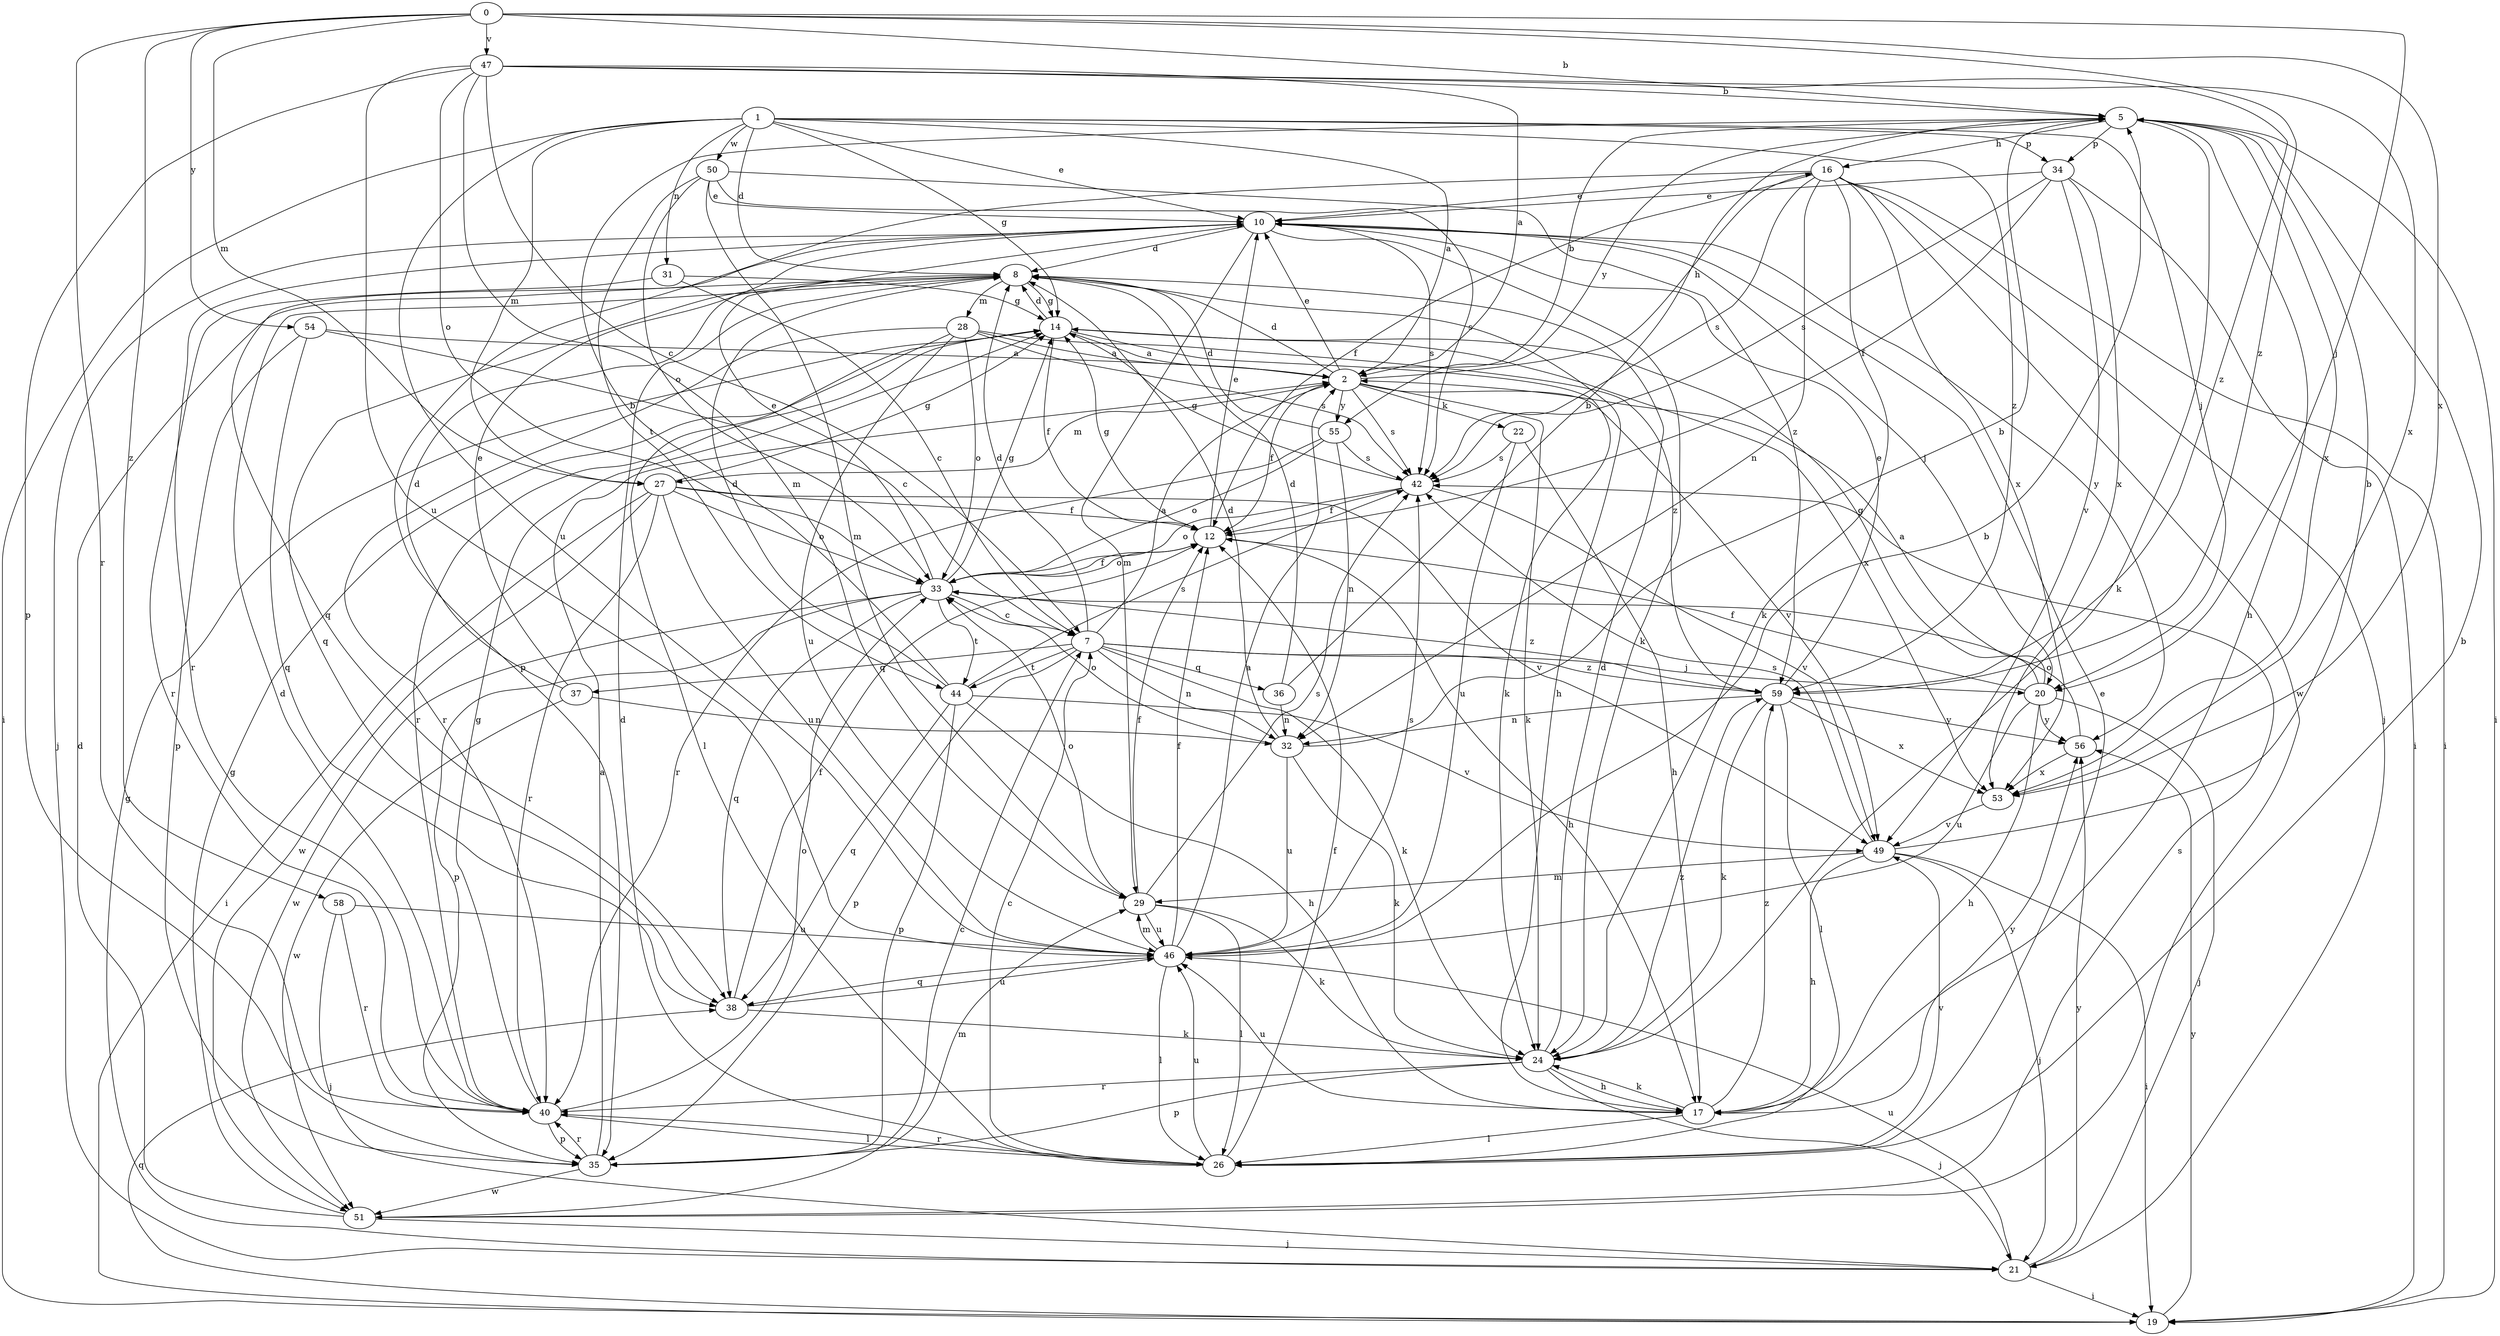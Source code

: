strict digraph  {
0;
1;
2;
5;
7;
8;
10;
12;
14;
16;
17;
19;
20;
21;
22;
24;
26;
27;
28;
29;
31;
32;
33;
34;
35;
36;
37;
38;
40;
42;
44;
46;
47;
49;
50;
51;
53;
54;
55;
56;
58;
59;
0 -> 5  [label=b];
0 -> 20  [label=j];
0 -> 27  [label=m];
0 -> 40  [label=r];
0 -> 47  [label=v];
0 -> 53  [label=x];
0 -> 54  [label=y];
0 -> 58  [label=z];
0 -> 59  [label=z];
1 -> 2  [label=a];
1 -> 8  [label=d];
1 -> 10  [label=e];
1 -> 14  [label=g];
1 -> 19  [label=i];
1 -> 20  [label=j];
1 -> 27  [label=m];
1 -> 31  [label=n];
1 -> 34  [label=p];
1 -> 46  [label=u];
1 -> 50  [label=w];
1 -> 59  [label=z];
2 -> 5  [label=b];
2 -> 8  [label=d];
2 -> 10  [label=e];
2 -> 12  [label=f];
2 -> 16  [label=h];
2 -> 22  [label=k];
2 -> 24  [label=k];
2 -> 27  [label=m];
2 -> 42  [label=s];
2 -> 49  [label=v];
2 -> 55  [label=y];
5 -> 16  [label=h];
5 -> 17  [label=h];
5 -> 19  [label=i];
5 -> 24  [label=k];
5 -> 34  [label=p];
5 -> 53  [label=x];
5 -> 55  [label=y];
7 -> 2  [label=a];
7 -> 8  [label=d];
7 -> 20  [label=j];
7 -> 24  [label=k];
7 -> 32  [label=n];
7 -> 35  [label=p];
7 -> 36  [label=q];
7 -> 37  [label=q];
7 -> 44  [label=t];
7 -> 59  [label=z];
8 -> 14  [label=g];
8 -> 17  [label=h];
8 -> 28  [label=m];
8 -> 38  [label=q];
10 -> 8  [label=d];
10 -> 20  [label=j];
10 -> 21  [label=j];
10 -> 24  [label=k];
10 -> 29  [label=m];
10 -> 38  [label=q];
10 -> 40  [label=r];
10 -> 42  [label=s];
10 -> 56  [label=y];
12 -> 10  [label=e];
12 -> 14  [label=g];
12 -> 17  [label=h];
12 -> 33  [label=o];
14 -> 2  [label=a];
14 -> 8  [label=d];
14 -> 12  [label=f];
14 -> 24  [label=k];
14 -> 40  [label=r];
14 -> 53  [label=x];
16 -> 10  [label=e];
16 -> 12  [label=f];
16 -> 19  [label=i];
16 -> 21  [label=j];
16 -> 24  [label=k];
16 -> 32  [label=n];
16 -> 35  [label=p];
16 -> 42  [label=s];
16 -> 51  [label=w];
16 -> 53  [label=x];
17 -> 24  [label=k];
17 -> 26  [label=l];
17 -> 46  [label=u];
17 -> 56  [label=y];
17 -> 59  [label=z];
19 -> 38  [label=q];
19 -> 56  [label=y];
20 -> 2  [label=a];
20 -> 12  [label=f];
20 -> 14  [label=g];
20 -> 17  [label=h];
20 -> 21  [label=j];
20 -> 46  [label=u];
20 -> 56  [label=y];
21 -> 14  [label=g];
21 -> 19  [label=i];
21 -> 46  [label=u];
21 -> 56  [label=y];
22 -> 17  [label=h];
22 -> 42  [label=s];
22 -> 46  [label=u];
24 -> 8  [label=d];
24 -> 17  [label=h];
24 -> 21  [label=j];
24 -> 35  [label=p];
24 -> 40  [label=r];
24 -> 59  [label=z];
26 -> 5  [label=b];
26 -> 7  [label=c];
26 -> 8  [label=d];
26 -> 10  [label=e];
26 -> 12  [label=f];
26 -> 40  [label=r];
26 -> 46  [label=u];
26 -> 49  [label=v];
27 -> 12  [label=f];
27 -> 14  [label=g];
27 -> 19  [label=i];
27 -> 33  [label=o];
27 -> 40  [label=r];
27 -> 46  [label=u];
27 -> 49  [label=v];
27 -> 51  [label=w];
28 -> 2  [label=a];
28 -> 26  [label=l];
28 -> 33  [label=o];
28 -> 40  [label=r];
28 -> 42  [label=s];
28 -> 46  [label=u];
28 -> 59  [label=z];
29 -> 12  [label=f];
29 -> 24  [label=k];
29 -> 26  [label=l];
29 -> 33  [label=o];
29 -> 42  [label=s];
29 -> 46  [label=u];
31 -> 7  [label=c];
31 -> 14  [label=g];
31 -> 40  [label=r];
32 -> 5  [label=b];
32 -> 8  [label=d];
32 -> 24  [label=k];
32 -> 33  [label=o];
32 -> 46  [label=u];
33 -> 7  [label=c];
33 -> 10  [label=e];
33 -> 12  [label=f];
33 -> 14  [label=g];
33 -> 35  [label=p];
33 -> 38  [label=q];
33 -> 44  [label=t];
33 -> 51  [label=w];
33 -> 59  [label=z];
34 -> 10  [label=e];
34 -> 12  [label=f];
34 -> 19  [label=i];
34 -> 42  [label=s];
34 -> 49  [label=v];
34 -> 53  [label=x];
35 -> 2  [label=a];
35 -> 29  [label=m];
35 -> 40  [label=r];
35 -> 51  [label=w];
36 -> 5  [label=b];
36 -> 8  [label=d];
36 -> 32  [label=n];
37 -> 8  [label=d];
37 -> 10  [label=e];
37 -> 32  [label=n];
37 -> 51  [label=w];
38 -> 12  [label=f];
38 -> 24  [label=k];
38 -> 46  [label=u];
40 -> 8  [label=d];
40 -> 14  [label=g];
40 -> 26  [label=l];
40 -> 33  [label=o];
40 -> 35  [label=p];
42 -> 12  [label=f];
42 -> 14  [label=g];
42 -> 33  [label=o];
42 -> 49  [label=v];
44 -> 5  [label=b];
44 -> 8  [label=d];
44 -> 17  [label=h];
44 -> 35  [label=p];
44 -> 38  [label=q];
44 -> 42  [label=s];
44 -> 49  [label=v];
46 -> 2  [label=a];
46 -> 5  [label=b];
46 -> 12  [label=f];
46 -> 26  [label=l];
46 -> 29  [label=m];
46 -> 38  [label=q];
46 -> 42  [label=s];
47 -> 2  [label=a];
47 -> 5  [label=b];
47 -> 7  [label=c];
47 -> 29  [label=m];
47 -> 33  [label=o];
47 -> 35  [label=p];
47 -> 46  [label=u];
47 -> 53  [label=x];
47 -> 59  [label=z];
49 -> 5  [label=b];
49 -> 17  [label=h];
49 -> 19  [label=i];
49 -> 21  [label=j];
49 -> 29  [label=m];
49 -> 42  [label=s];
50 -> 10  [label=e];
50 -> 29  [label=m];
50 -> 33  [label=o];
50 -> 42  [label=s];
50 -> 44  [label=t];
50 -> 59  [label=z];
51 -> 7  [label=c];
51 -> 8  [label=d];
51 -> 14  [label=g];
51 -> 21  [label=j];
51 -> 42  [label=s];
53 -> 49  [label=v];
54 -> 2  [label=a];
54 -> 7  [label=c];
54 -> 35  [label=p];
54 -> 38  [label=q];
55 -> 8  [label=d];
55 -> 32  [label=n];
55 -> 33  [label=o];
55 -> 40  [label=r];
55 -> 42  [label=s];
56 -> 33  [label=o];
56 -> 53  [label=x];
58 -> 21  [label=j];
58 -> 40  [label=r];
58 -> 46  [label=u];
59 -> 10  [label=e];
59 -> 24  [label=k];
59 -> 26  [label=l];
59 -> 32  [label=n];
59 -> 53  [label=x];
59 -> 56  [label=y];
}
